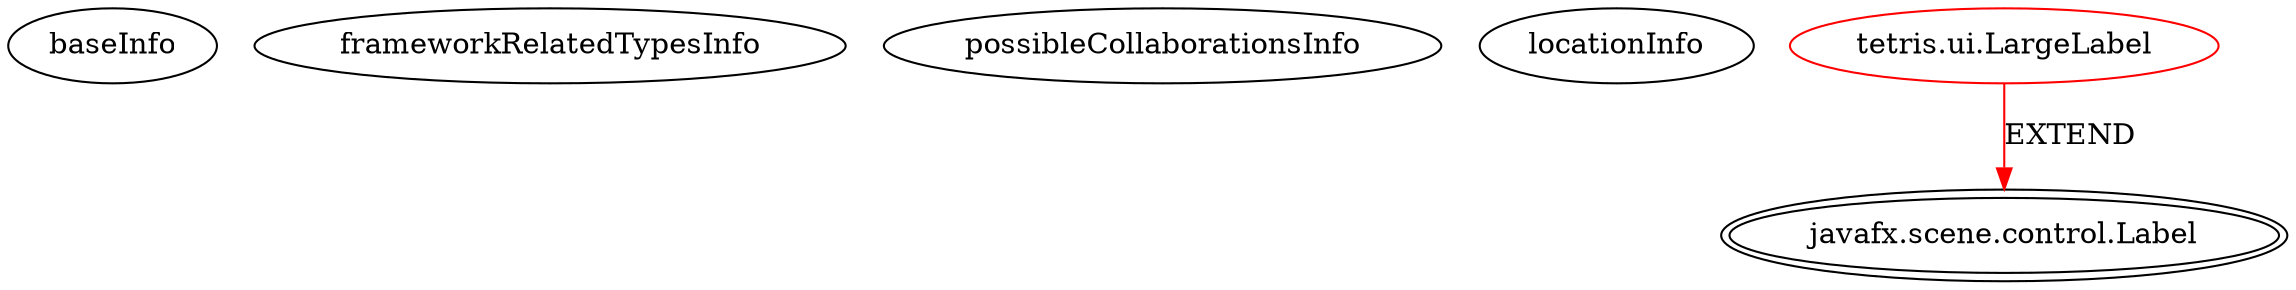 digraph {
baseInfo[graphId=4373,category="extension_graph",isAnonymous=false,possibleRelation=false]
frameworkRelatedTypesInfo[0="javafx.scene.control.Label"]
possibleCollaborationsInfo[]
locationInfo[projectName="suxue-tetris",filePath="/suxue-tetris/tetris-master/src/tetris/ui/LargeLabel.java",contextSignature="LargeLabel",graphId="4373"]
0[label="tetris.ui.LargeLabel",vertexType="ROOT_CLIENT_CLASS_DECLARATION",isFrameworkType=false,color=red]
1[label="javafx.scene.control.Label",vertexType="FRAMEWORK_CLASS_TYPE",isFrameworkType=true,peripheries=2]
0->1[label="EXTEND",color=red]
}
